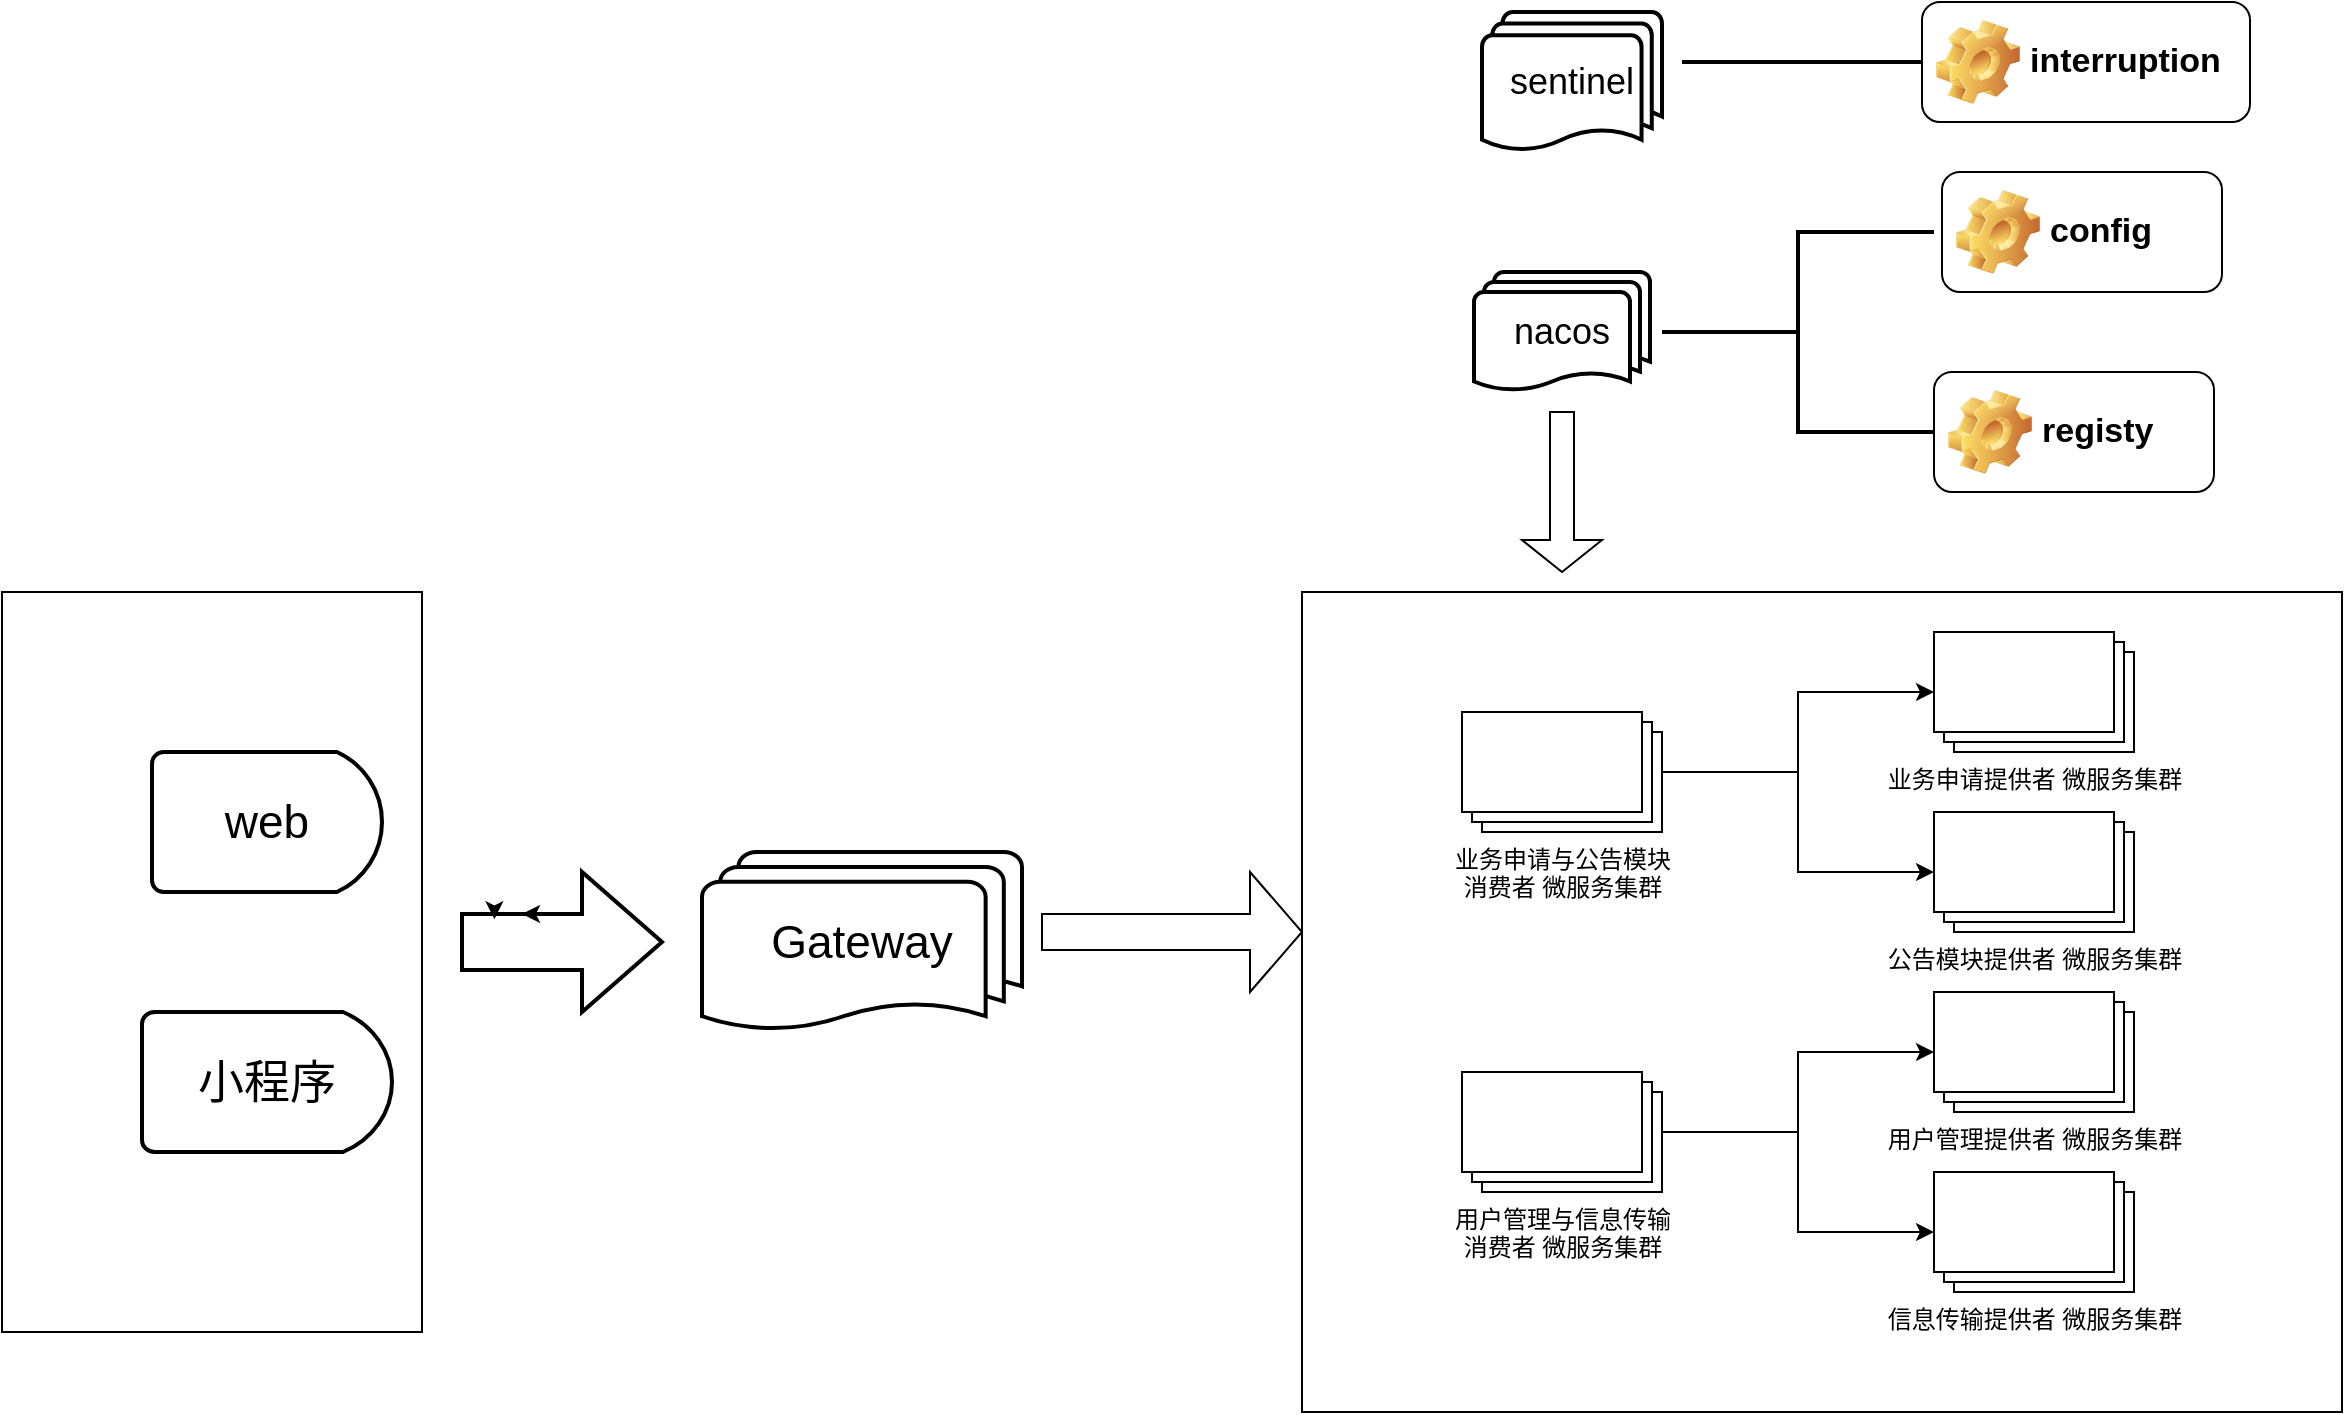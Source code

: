 <mxfile version="17.4.6" type="github">
  <diagram id="VqgXRLrBvNbygNw6Rozs" name="第 1 页">
    <mxGraphModel dx="2424" dy="2011" grid="1" gridSize="10" guides="1" tooltips="1" connect="1" arrows="1" fold="1" page="1" pageScale="1" pageWidth="827" pageHeight="1169" math="0" shadow="0">
      <root>
        <mxCell id="0" />
        <mxCell id="1" parent="0" />
        <mxCell id="nAFvnRcRpUf-ySoXGbO3-3" value="" style="rounded=0;whiteSpace=wrap;html=1;" vertex="1" parent="1">
          <mxGeometry x="190" y="100" width="520" height="410" as="geometry" />
        </mxCell>
        <mxCell id="nAFvnRcRpUf-ySoXGbO3-2" value="信息传输提供者 微服务集群" style="verticalLabelPosition=bottom;verticalAlign=top;html=1;shape=mxgraph.basic.layered_rect;dx=10;outlineConnect=0;" vertex="1" parent="1">
          <mxGeometry x="506" y="390" width="100" height="60" as="geometry" />
        </mxCell>
        <mxCell id="nAFvnRcRpUf-ySoXGbO3-4" value="用户管理提供者 微服务集群" style="verticalLabelPosition=bottom;verticalAlign=top;html=1;shape=mxgraph.basic.layered_rect;dx=10;outlineConnect=0;" vertex="1" parent="1">
          <mxGeometry x="506" y="300" width="100" height="60" as="geometry" />
        </mxCell>
        <mxCell id="nAFvnRcRpUf-ySoXGbO3-5" value="用户管理与信息传输&lt;br&gt;消费者 微服务集群" style="verticalLabelPosition=bottom;verticalAlign=top;html=1;shape=mxgraph.basic.layered_rect;dx=10;outlineConnect=0;" vertex="1" parent="1">
          <mxGeometry x="270" y="340" width="100" height="60" as="geometry" />
        </mxCell>
        <mxCell id="nAFvnRcRpUf-ySoXGbO3-6" value="" style="endArrow=classic;html=1;rounded=0;edgeStyle=orthogonalEdgeStyle;" edge="1" parent="1" source="nAFvnRcRpUf-ySoXGbO3-5" target="nAFvnRcRpUf-ySoXGbO3-4">
          <mxGeometry width="50" height="50" relative="1" as="geometry">
            <mxPoint x="36" y="470" as="sourcePoint" />
            <mxPoint x="86" y="420" as="targetPoint" />
          </mxGeometry>
        </mxCell>
        <mxCell id="nAFvnRcRpUf-ySoXGbO3-7" value="" style="endArrow=classic;html=1;rounded=0;edgeStyle=orthogonalEdgeStyle;" edge="1" parent="1" source="nAFvnRcRpUf-ySoXGbO3-5" target="nAFvnRcRpUf-ySoXGbO3-2">
          <mxGeometry width="50" height="50" relative="1" as="geometry">
            <mxPoint x="380" y="380" as="sourcePoint" />
            <mxPoint x="516" y="340" as="targetPoint" />
          </mxGeometry>
        </mxCell>
        <mxCell id="nAFvnRcRpUf-ySoXGbO3-8" value="公告模块提供者 微服务集群" style="verticalLabelPosition=bottom;verticalAlign=top;html=1;shape=mxgraph.basic.layered_rect;dx=10;outlineConnect=0;" vertex="1" parent="1">
          <mxGeometry x="506" y="210" width="100" height="60" as="geometry" />
        </mxCell>
        <mxCell id="nAFvnRcRpUf-ySoXGbO3-9" value="业务申请提供者 微服务集群" style="verticalLabelPosition=bottom;verticalAlign=top;html=1;shape=mxgraph.basic.layered_rect;dx=10;outlineConnect=0;" vertex="1" parent="1">
          <mxGeometry x="506" y="120" width="100" height="60" as="geometry" />
        </mxCell>
        <mxCell id="nAFvnRcRpUf-ySoXGbO3-10" value="业务申请与公告模块&lt;br&gt;消费者 微服务集群" style="verticalLabelPosition=bottom;verticalAlign=top;html=1;shape=mxgraph.basic.layered_rect;dx=10;outlineConnect=0;" vertex="1" parent="1">
          <mxGeometry x="270" y="160" width="100" height="60" as="geometry" />
        </mxCell>
        <mxCell id="nAFvnRcRpUf-ySoXGbO3-11" value="" style="endArrow=classic;html=1;rounded=0;edgeStyle=orthogonalEdgeStyle;" edge="1" source="nAFvnRcRpUf-ySoXGbO3-10" target="nAFvnRcRpUf-ySoXGbO3-9" parent="1">
          <mxGeometry width="50" height="50" relative="1" as="geometry">
            <mxPoint x="36" y="290" as="sourcePoint" />
            <mxPoint x="86" y="240" as="targetPoint" />
          </mxGeometry>
        </mxCell>
        <mxCell id="nAFvnRcRpUf-ySoXGbO3-12" value="" style="endArrow=classic;html=1;rounded=0;edgeStyle=orthogonalEdgeStyle;" edge="1" source="nAFvnRcRpUf-ySoXGbO3-10" target="nAFvnRcRpUf-ySoXGbO3-8" parent="1">
          <mxGeometry width="50" height="50" relative="1" as="geometry">
            <mxPoint x="380" y="200" as="sourcePoint" />
            <mxPoint x="516" y="160" as="targetPoint" />
          </mxGeometry>
        </mxCell>
        <mxCell id="nAFvnRcRpUf-ySoXGbO3-13" value="nacos" style="strokeWidth=2;html=1;shape=mxgraph.flowchart.multi-document;whiteSpace=wrap;fontSize=18;" vertex="1" parent="1">
          <mxGeometry x="276" y="-60" width="88" height="60" as="geometry" />
        </mxCell>
        <mxCell id="nAFvnRcRpUf-ySoXGbO3-14" value="" style="shape=singleArrow;direction=south;whiteSpace=wrap;html=1;" vertex="1" parent="1">
          <mxGeometry x="300" y="10" width="40" height="80" as="geometry" />
        </mxCell>
        <mxCell id="nAFvnRcRpUf-ySoXGbO3-15" value="" style="strokeWidth=2;html=1;shape=mxgraph.flowchart.annotation_2;align=left;labelPosition=right;pointerEvents=1;" vertex="1" parent="1">
          <mxGeometry x="370" y="-80" width="136" height="100" as="geometry" />
        </mxCell>
        <mxCell id="nAFvnRcRpUf-ySoXGbO3-16" value="&lt;font style=&quot;font-size: 17px&quot;&gt;config&lt;/font&gt;" style="label;whiteSpace=wrap;html=1;image=img/clipart/Gear_128x128.png" vertex="1" parent="1">
          <mxGeometry x="510" y="-110" width="140" height="60" as="geometry" />
        </mxCell>
        <mxCell id="nAFvnRcRpUf-ySoXGbO3-17" value="&lt;font style=&quot;font-size: 17px&quot;&gt;registy&lt;/font&gt;" style="label;whiteSpace=wrap;html=1;image=img/clipart/Gear_128x128.png" vertex="1" parent="1">
          <mxGeometry x="506" y="-10" width="140" height="60" as="geometry" />
        </mxCell>
        <mxCell id="nAFvnRcRpUf-ySoXGbO3-18" value="Gateway" style="strokeWidth=2;html=1;shape=mxgraph.flowchart.multi-document;whiteSpace=wrap;fontSize=23;" vertex="1" parent="1">
          <mxGeometry x="-110" y="230" width="160" height="90" as="geometry" />
        </mxCell>
        <mxCell id="nAFvnRcRpUf-ySoXGbO3-19" value="sentinel" style="strokeWidth=2;html=1;shape=mxgraph.flowchart.multi-document;whiteSpace=wrap;fontSize=18;" vertex="1" parent="1">
          <mxGeometry x="280" y="-190" width="90" height="70" as="geometry" />
        </mxCell>
        <mxCell id="nAFvnRcRpUf-ySoXGbO3-20" value="" style="shape=singleArrow;whiteSpace=wrap;html=1;fontSize=23;" vertex="1" parent="1">
          <mxGeometry x="60" y="240" width="130" height="60" as="geometry" />
        </mxCell>
        <mxCell id="nAFvnRcRpUf-ySoXGbO3-26" value="" style="verticalLabelPosition=bottom;verticalAlign=top;html=1;shape=mxgraph.basic.rect;fillColor2=none;strokeWidth=1;size=20;indent=5;fontSize=23;" vertex="1" parent="1">
          <mxGeometry x="-460" y="100" width="210" height="370" as="geometry" />
        </mxCell>
        <mxCell id="nAFvnRcRpUf-ySoXGbO3-27" value="web" style="strokeWidth=2;html=1;shape=mxgraph.flowchart.delay;whiteSpace=wrap;fontSize=23;" vertex="1" parent="1">
          <mxGeometry x="-385" y="180" width="115" height="70" as="geometry" />
        </mxCell>
        <mxCell id="nAFvnRcRpUf-ySoXGbO3-28" value="小程序" style="strokeWidth=2;html=1;shape=mxgraph.flowchart.delay;whiteSpace=wrap;fontSize=23;" vertex="1" parent="1">
          <mxGeometry x="-390" y="310" width="125" height="70" as="geometry" />
        </mxCell>
        <mxCell id="nAFvnRcRpUf-ySoXGbO3-29" value="" style="verticalLabelPosition=bottom;verticalAlign=top;html=1;strokeWidth=2;shape=mxgraph.arrows2.arrow;dy=0.6;dx=40;notch=0;fontSize=23;" vertex="1" parent="1">
          <mxGeometry x="-230" y="240" width="100" height="70" as="geometry" />
        </mxCell>
        <mxCell id="nAFvnRcRpUf-ySoXGbO3-30" style="edgeStyle=orthogonalEdgeStyle;rounded=0;orthogonalLoop=1;jettySize=auto;html=1;exitX=0;exitY=0;exitDx=60;exitDy=21;exitPerimeter=0;entryX=0;entryY=0;entryDx=30;entryDy=21;entryPerimeter=0;fontSize=23;" edge="1" parent="1" source="nAFvnRcRpUf-ySoXGbO3-29" target="nAFvnRcRpUf-ySoXGbO3-29">
          <mxGeometry relative="1" as="geometry" />
        </mxCell>
        <mxCell id="nAFvnRcRpUf-ySoXGbO3-31" style="edgeStyle=orthogonalEdgeStyle;rounded=0;orthogonalLoop=1;jettySize=auto;html=1;exitX=0;exitY=0;exitDx=30;exitDy=21;exitPerimeter=0;entryX=0.162;entryY=0.338;entryDx=0;entryDy=0;entryPerimeter=0;fontSize=23;" edge="1" parent="1" source="nAFvnRcRpUf-ySoXGbO3-29" target="nAFvnRcRpUf-ySoXGbO3-29">
          <mxGeometry relative="1" as="geometry" />
        </mxCell>
        <mxCell id="nAFvnRcRpUf-ySoXGbO3-36" value="" style="line;strokeWidth=2;html=1;fontSize=23;" vertex="1" parent="1">
          <mxGeometry x="380" y="-170" width="120" height="10" as="geometry" />
        </mxCell>
        <mxCell id="nAFvnRcRpUf-ySoXGbO3-38" value="&lt;font style=&quot;font-size: 17px&quot;&gt;interruption&lt;/font&gt;" style="label;whiteSpace=wrap;html=1;image=img/clipart/Gear_128x128.png" vertex="1" parent="1">
          <mxGeometry x="500" y="-195" width="164" height="60" as="geometry" />
        </mxCell>
      </root>
    </mxGraphModel>
  </diagram>
</mxfile>
